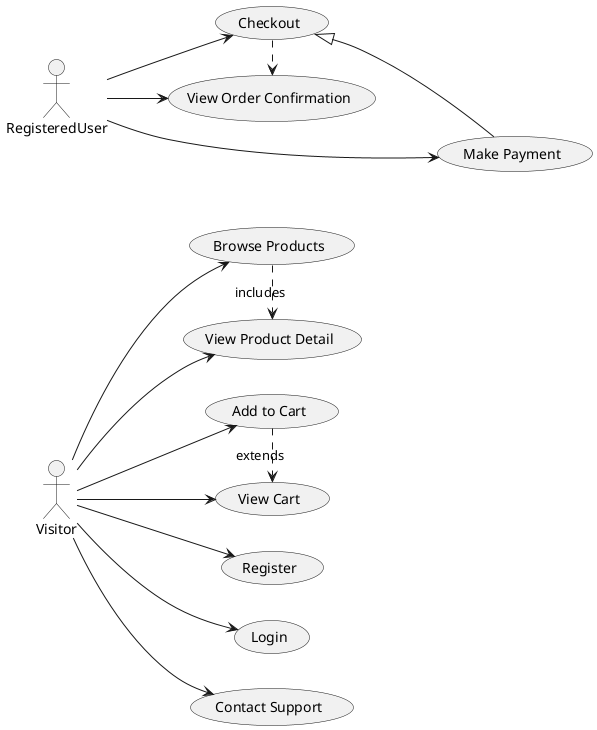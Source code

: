 @startuml file.plantuml
left to right direction
skinparam packageStyle rectangle

actor Visitor
actor RegisteredUser as User

Visitor --> (Browse Products)
Visitor --> (View Product Detail)
Visitor --> (Add to Cart)
Visitor --> (View Cart)
Visitor --> (Register)
Visitor --> (Login)
Visitor --> (Contact Support)

User --> (Checkout)
User --> (Make Payment)
User --> (View Order Confirmation)

(Browse Products) .> (View Product Detail) : includes
(Add to Cart) .> (View Cart) : extends
(Checkout) <|-- (Make Payment)
(Checkout) .> (View Order Confirmation)
@enduml